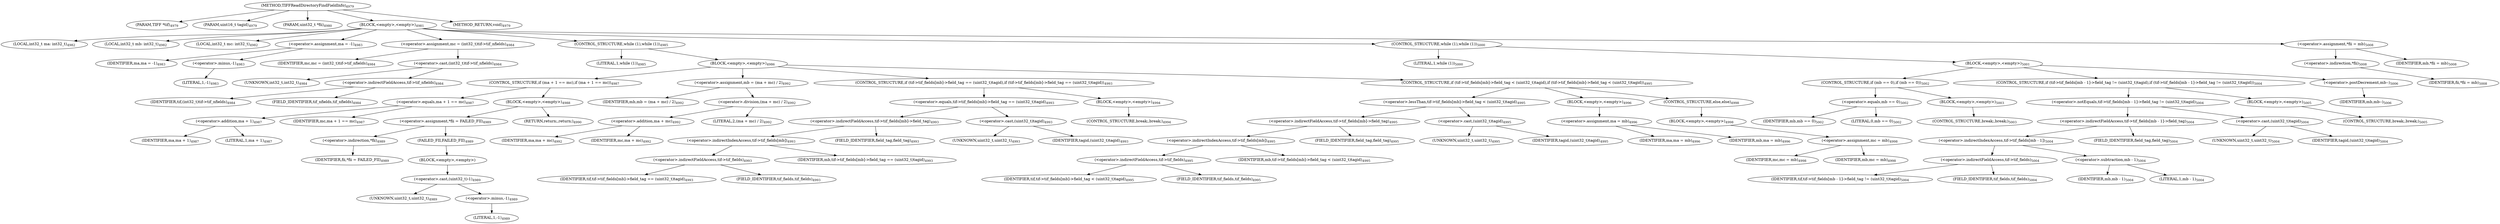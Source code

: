 digraph "TIFFReadDirectoryFindFieldInfo" {  
"90693" [label = <(METHOD,TIFFReadDirectoryFindFieldInfo)<SUB>4979</SUB>> ]
"90694" [label = <(PARAM,TIFF *tif)<SUB>4979</SUB>> ]
"90695" [label = <(PARAM,uint16_t tagid)<SUB>4979</SUB>> ]
"90696" [label = <(PARAM,uint32_t *fii)<SUB>4980</SUB>> ]
"90697" [label = <(BLOCK,&lt;empty&gt;,&lt;empty&gt;)<SUB>4981</SUB>> ]
"90698" [label = <(LOCAL,int32_t ma: int32_t)<SUB>4982</SUB>> ]
"90699" [label = <(LOCAL,int32_t mb: int32_t)<SUB>4982</SUB>> ]
"90700" [label = <(LOCAL,int32_t mc: int32_t)<SUB>4982</SUB>> ]
"90701" [label = <(&lt;operator&gt;.assignment,ma = -1)<SUB>4983</SUB>> ]
"90702" [label = <(IDENTIFIER,ma,ma = -1)<SUB>4983</SUB>> ]
"90703" [label = <(&lt;operator&gt;.minus,-1)<SUB>4983</SUB>> ]
"90704" [label = <(LITERAL,1,-1)<SUB>4983</SUB>> ]
"90705" [label = <(&lt;operator&gt;.assignment,mc = (int32_t)tif-&gt;tif_nfields)<SUB>4984</SUB>> ]
"90706" [label = <(IDENTIFIER,mc,mc = (int32_t)tif-&gt;tif_nfields)<SUB>4984</SUB>> ]
"90707" [label = <(&lt;operator&gt;.cast,(int32_t)tif-&gt;tif_nfields)<SUB>4984</SUB>> ]
"90708" [label = <(UNKNOWN,int32_t,int32_t)<SUB>4984</SUB>> ]
"90709" [label = <(&lt;operator&gt;.indirectFieldAccess,tif-&gt;tif_nfields)<SUB>4984</SUB>> ]
"90710" [label = <(IDENTIFIER,tif,(int32_t)tif-&gt;tif_nfields)<SUB>4984</SUB>> ]
"90711" [label = <(FIELD_IDENTIFIER,tif_nfields,tif_nfields)<SUB>4984</SUB>> ]
"90712" [label = <(CONTROL_STRUCTURE,while (1),while (1))<SUB>4985</SUB>> ]
"90713" [label = <(LITERAL,1,while (1))<SUB>4985</SUB>> ]
"90714" [label = <(BLOCK,&lt;empty&gt;,&lt;empty&gt;)<SUB>4986</SUB>> ]
"90715" [label = <(CONTROL_STRUCTURE,if (ma + 1 == mc),if (ma + 1 == mc))<SUB>4987</SUB>> ]
"90716" [label = <(&lt;operator&gt;.equals,ma + 1 == mc)<SUB>4987</SUB>> ]
"90717" [label = <(&lt;operator&gt;.addition,ma + 1)<SUB>4987</SUB>> ]
"90718" [label = <(IDENTIFIER,ma,ma + 1)<SUB>4987</SUB>> ]
"90719" [label = <(LITERAL,1,ma + 1)<SUB>4987</SUB>> ]
"90720" [label = <(IDENTIFIER,mc,ma + 1 == mc)<SUB>4987</SUB>> ]
"90721" [label = <(BLOCK,&lt;empty&gt;,&lt;empty&gt;)<SUB>4988</SUB>> ]
"90722" [label = <(&lt;operator&gt;.assignment,*fii = FAILED_FII)<SUB>4989</SUB>> ]
"90723" [label = <(&lt;operator&gt;.indirection,*fii)<SUB>4989</SUB>> ]
"90724" [label = <(IDENTIFIER,fii,*fii = FAILED_FII)<SUB>4989</SUB>> ]
"90725" [label = <(FAILED_FII,FAILED_FII)<SUB>4989</SUB>> ]
"90726" [label = <(BLOCK,&lt;empty&gt;,&lt;empty&gt;)> ]
"90727" [label = <(&lt;operator&gt;.cast,(uint32_t)-1)<SUB>4989</SUB>> ]
"90728" [label = <(UNKNOWN,uint32_t,uint32_t)<SUB>4989</SUB>> ]
"90729" [label = <(&lt;operator&gt;.minus,-1)<SUB>4989</SUB>> ]
"90730" [label = <(LITERAL,1,-1)<SUB>4989</SUB>> ]
"90731" [label = <(RETURN,return;,return;)<SUB>4990</SUB>> ]
"90732" [label = <(&lt;operator&gt;.assignment,mb = (ma + mc) / 2)<SUB>4992</SUB>> ]
"90733" [label = <(IDENTIFIER,mb,mb = (ma + mc) / 2)<SUB>4992</SUB>> ]
"90734" [label = <(&lt;operator&gt;.division,(ma + mc) / 2)<SUB>4992</SUB>> ]
"90735" [label = <(&lt;operator&gt;.addition,ma + mc)<SUB>4992</SUB>> ]
"90736" [label = <(IDENTIFIER,ma,ma + mc)<SUB>4992</SUB>> ]
"90737" [label = <(IDENTIFIER,mc,ma + mc)<SUB>4992</SUB>> ]
"90738" [label = <(LITERAL,2,(ma + mc) / 2)<SUB>4992</SUB>> ]
"90739" [label = <(CONTROL_STRUCTURE,if (tif-&gt;tif_fields[mb]-&gt;field_tag == (uint32_t)tagid),if (tif-&gt;tif_fields[mb]-&gt;field_tag == (uint32_t)tagid))<SUB>4993</SUB>> ]
"90740" [label = <(&lt;operator&gt;.equals,tif-&gt;tif_fields[mb]-&gt;field_tag == (uint32_t)tagid)<SUB>4993</SUB>> ]
"90741" [label = <(&lt;operator&gt;.indirectFieldAccess,tif-&gt;tif_fields[mb]-&gt;field_tag)<SUB>4993</SUB>> ]
"90742" [label = <(&lt;operator&gt;.indirectIndexAccess,tif-&gt;tif_fields[mb])<SUB>4993</SUB>> ]
"90743" [label = <(&lt;operator&gt;.indirectFieldAccess,tif-&gt;tif_fields)<SUB>4993</SUB>> ]
"90744" [label = <(IDENTIFIER,tif,tif-&gt;tif_fields[mb]-&gt;field_tag == (uint32_t)tagid)<SUB>4993</SUB>> ]
"90745" [label = <(FIELD_IDENTIFIER,tif_fields,tif_fields)<SUB>4993</SUB>> ]
"90746" [label = <(IDENTIFIER,mb,tif-&gt;tif_fields[mb]-&gt;field_tag == (uint32_t)tagid)<SUB>4993</SUB>> ]
"90747" [label = <(FIELD_IDENTIFIER,field_tag,field_tag)<SUB>4993</SUB>> ]
"90748" [label = <(&lt;operator&gt;.cast,(uint32_t)tagid)<SUB>4993</SUB>> ]
"90749" [label = <(UNKNOWN,uint32_t,uint32_t)<SUB>4993</SUB>> ]
"90750" [label = <(IDENTIFIER,tagid,(uint32_t)tagid)<SUB>4993</SUB>> ]
"90751" [label = <(BLOCK,&lt;empty&gt;,&lt;empty&gt;)<SUB>4994</SUB>> ]
"90752" [label = <(CONTROL_STRUCTURE,break;,break;)<SUB>4994</SUB>> ]
"90753" [label = <(CONTROL_STRUCTURE,if (tif-&gt;tif_fields[mb]-&gt;field_tag &lt; (uint32_t)tagid),if (tif-&gt;tif_fields[mb]-&gt;field_tag &lt; (uint32_t)tagid))<SUB>4995</SUB>> ]
"90754" [label = <(&lt;operator&gt;.lessThan,tif-&gt;tif_fields[mb]-&gt;field_tag &lt; (uint32_t)tagid)<SUB>4995</SUB>> ]
"90755" [label = <(&lt;operator&gt;.indirectFieldAccess,tif-&gt;tif_fields[mb]-&gt;field_tag)<SUB>4995</SUB>> ]
"90756" [label = <(&lt;operator&gt;.indirectIndexAccess,tif-&gt;tif_fields[mb])<SUB>4995</SUB>> ]
"90757" [label = <(&lt;operator&gt;.indirectFieldAccess,tif-&gt;tif_fields)<SUB>4995</SUB>> ]
"90758" [label = <(IDENTIFIER,tif,tif-&gt;tif_fields[mb]-&gt;field_tag &lt; (uint32_t)tagid)<SUB>4995</SUB>> ]
"90759" [label = <(FIELD_IDENTIFIER,tif_fields,tif_fields)<SUB>4995</SUB>> ]
"90760" [label = <(IDENTIFIER,mb,tif-&gt;tif_fields[mb]-&gt;field_tag &lt; (uint32_t)tagid)<SUB>4995</SUB>> ]
"90761" [label = <(FIELD_IDENTIFIER,field_tag,field_tag)<SUB>4995</SUB>> ]
"90762" [label = <(&lt;operator&gt;.cast,(uint32_t)tagid)<SUB>4995</SUB>> ]
"90763" [label = <(UNKNOWN,uint32_t,uint32_t)<SUB>4995</SUB>> ]
"90764" [label = <(IDENTIFIER,tagid,(uint32_t)tagid)<SUB>4995</SUB>> ]
"90765" [label = <(BLOCK,&lt;empty&gt;,&lt;empty&gt;)<SUB>4996</SUB>> ]
"90766" [label = <(&lt;operator&gt;.assignment,ma = mb)<SUB>4996</SUB>> ]
"90767" [label = <(IDENTIFIER,ma,ma = mb)<SUB>4996</SUB>> ]
"90768" [label = <(IDENTIFIER,mb,ma = mb)<SUB>4996</SUB>> ]
"90769" [label = <(CONTROL_STRUCTURE,else,else)<SUB>4998</SUB>> ]
"90770" [label = <(BLOCK,&lt;empty&gt;,&lt;empty&gt;)<SUB>4998</SUB>> ]
"90771" [label = <(&lt;operator&gt;.assignment,mc = mb)<SUB>4998</SUB>> ]
"90772" [label = <(IDENTIFIER,mc,mc = mb)<SUB>4998</SUB>> ]
"90773" [label = <(IDENTIFIER,mb,mc = mb)<SUB>4998</SUB>> ]
"90774" [label = <(CONTROL_STRUCTURE,while (1),while (1))<SUB>5000</SUB>> ]
"90775" [label = <(LITERAL,1,while (1))<SUB>5000</SUB>> ]
"90776" [label = <(BLOCK,&lt;empty&gt;,&lt;empty&gt;)<SUB>5001</SUB>> ]
"90777" [label = <(CONTROL_STRUCTURE,if (mb == 0),if (mb == 0))<SUB>5002</SUB>> ]
"90778" [label = <(&lt;operator&gt;.equals,mb == 0)<SUB>5002</SUB>> ]
"90779" [label = <(IDENTIFIER,mb,mb == 0)<SUB>5002</SUB>> ]
"90780" [label = <(LITERAL,0,mb == 0)<SUB>5002</SUB>> ]
"90781" [label = <(BLOCK,&lt;empty&gt;,&lt;empty&gt;)<SUB>5003</SUB>> ]
"90782" [label = <(CONTROL_STRUCTURE,break;,break;)<SUB>5003</SUB>> ]
"90783" [label = <(CONTROL_STRUCTURE,if (tif-&gt;tif_fields[mb - 1]-&gt;field_tag != (uint32_t)tagid),if (tif-&gt;tif_fields[mb - 1]-&gt;field_tag != (uint32_t)tagid))<SUB>5004</SUB>> ]
"90784" [label = <(&lt;operator&gt;.notEquals,tif-&gt;tif_fields[mb - 1]-&gt;field_tag != (uint32_t)tagid)<SUB>5004</SUB>> ]
"90785" [label = <(&lt;operator&gt;.indirectFieldAccess,tif-&gt;tif_fields[mb - 1]-&gt;field_tag)<SUB>5004</SUB>> ]
"90786" [label = <(&lt;operator&gt;.indirectIndexAccess,tif-&gt;tif_fields[mb - 1])<SUB>5004</SUB>> ]
"90787" [label = <(&lt;operator&gt;.indirectFieldAccess,tif-&gt;tif_fields)<SUB>5004</SUB>> ]
"90788" [label = <(IDENTIFIER,tif,tif-&gt;tif_fields[mb - 1]-&gt;field_tag != (uint32_t)tagid)<SUB>5004</SUB>> ]
"90789" [label = <(FIELD_IDENTIFIER,tif_fields,tif_fields)<SUB>5004</SUB>> ]
"90790" [label = <(&lt;operator&gt;.subtraction,mb - 1)<SUB>5004</SUB>> ]
"90791" [label = <(IDENTIFIER,mb,mb - 1)<SUB>5004</SUB>> ]
"90792" [label = <(LITERAL,1,mb - 1)<SUB>5004</SUB>> ]
"90793" [label = <(FIELD_IDENTIFIER,field_tag,field_tag)<SUB>5004</SUB>> ]
"90794" [label = <(&lt;operator&gt;.cast,(uint32_t)tagid)<SUB>5004</SUB>> ]
"90795" [label = <(UNKNOWN,uint32_t,uint32_t)<SUB>5004</SUB>> ]
"90796" [label = <(IDENTIFIER,tagid,(uint32_t)tagid)<SUB>5004</SUB>> ]
"90797" [label = <(BLOCK,&lt;empty&gt;,&lt;empty&gt;)<SUB>5005</SUB>> ]
"90798" [label = <(CONTROL_STRUCTURE,break;,break;)<SUB>5005</SUB>> ]
"90799" [label = <(&lt;operator&gt;.postDecrement,mb--)<SUB>5006</SUB>> ]
"90800" [label = <(IDENTIFIER,mb,mb--)<SUB>5006</SUB>> ]
"90801" [label = <(&lt;operator&gt;.assignment,*fii = mb)<SUB>5008</SUB>> ]
"90802" [label = <(&lt;operator&gt;.indirection,*fii)<SUB>5008</SUB>> ]
"90803" [label = <(IDENTIFIER,fii,*fii = mb)<SUB>5008</SUB>> ]
"90804" [label = <(IDENTIFIER,mb,*fii = mb)<SUB>5008</SUB>> ]
"90805" [label = <(METHOD_RETURN,void)<SUB>4979</SUB>> ]
  "90693" -> "90694" 
  "90693" -> "90695" 
  "90693" -> "90696" 
  "90693" -> "90697" 
  "90693" -> "90805" 
  "90697" -> "90698" 
  "90697" -> "90699" 
  "90697" -> "90700" 
  "90697" -> "90701" 
  "90697" -> "90705" 
  "90697" -> "90712" 
  "90697" -> "90774" 
  "90697" -> "90801" 
  "90701" -> "90702" 
  "90701" -> "90703" 
  "90703" -> "90704" 
  "90705" -> "90706" 
  "90705" -> "90707" 
  "90707" -> "90708" 
  "90707" -> "90709" 
  "90709" -> "90710" 
  "90709" -> "90711" 
  "90712" -> "90713" 
  "90712" -> "90714" 
  "90714" -> "90715" 
  "90714" -> "90732" 
  "90714" -> "90739" 
  "90714" -> "90753" 
  "90715" -> "90716" 
  "90715" -> "90721" 
  "90716" -> "90717" 
  "90716" -> "90720" 
  "90717" -> "90718" 
  "90717" -> "90719" 
  "90721" -> "90722" 
  "90721" -> "90731" 
  "90722" -> "90723" 
  "90722" -> "90725" 
  "90723" -> "90724" 
  "90725" -> "90726" 
  "90726" -> "90727" 
  "90727" -> "90728" 
  "90727" -> "90729" 
  "90729" -> "90730" 
  "90732" -> "90733" 
  "90732" -> "90734" 
  "90734" -> "90735" 
  "90734" -> "90738" 
  "90735" -> "90736" 
  "90735" -> "90737" 
  "90739" -> "90740" 
  "90739" -> "90751" 
  "90740" -> "90741" 
  "90740" -> "90748" 
  "90741" -> "90742" 
  "90741" -> "90747" 
  "90742" -> "90743" 
  "90742" -> "90746" 
  "90743" -> "90744" 
  "90743" -> "90745" 
  "90748" -> "90749" 
  "90748" -> "90750" 
  "90751" -> "90752" 
  "90753" -> "90754" 
  "90753" -> "90765" 
  "90753" -> "90769" 
  "90754" -> "90755" 
  "90754" -> "90762" 
  "90755" -> "90756" 
  "90755" -> "90761" 
  "90756" -> "90757" 
  "90756" -> "90760" 
  "90757" -> "90758" 
  "90757" -> "90759" 
  "90762" -> "90763" 
  "90762" -> "90764" 
  "90765" -> "90766" 
  "90766" -> "90767" 
  "90766" -> "90768" 
  "90769" -> "90770" 
  "90770" -> "90771" 
  "90771" -> "90772" 
  "90771" -> "90773" 
  "90774" -> "90775" 
  "90774" -> "90776" 
  "90776" -> "90777" 
  "90776" -> "90783" 
  "90776" -> "90799" 
  "90777" -> "90778" 
  "90777" -> "90781" 
  "90778" -> "90779" 
  "90778" -> "90780" 
  "90781" -> "90782" 
  "90783" -> "90784" 
  "90783" -> "90797" 
  "90784" -> "90785" 
  "90784" -> "90794" 
  "90785" -> "90786" 
  "90785" -> "90793" 
  "90786" -> "90787" 
  "90786" -> "90790" 
  "90787" -> "90788" 
  "90787" -> "90789" 
  "90790" -> "90791" 
  "90790" -> "90792" 
  "90794" -> "90795" 
  "90794" -> "90796" 
  "90797" -> "90798" 
  "90799" -> "90800" 
  "90801" -> "90802" 
  "90801" -> "90804" 
  "90802" -> "90803" 
}
